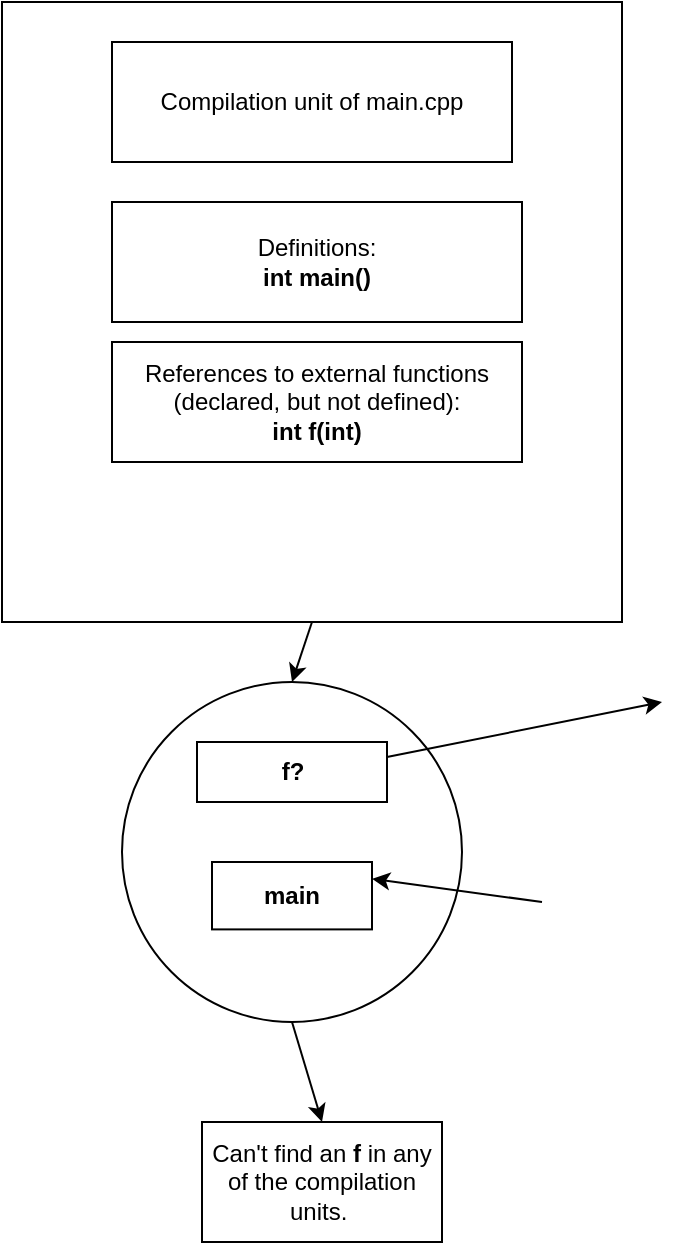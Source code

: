 <mxfile version="21.7.4" type="device">
  <diagram name="Page-1" id="mz0K3IEcQmQy3VDoT_oy">
    <mxGraphModel dx="988" dy="593" grid="1" gridSize="10" guides="1" tooltips="1" connect="1" arrows="1" fold="1" page="1" pageScale="1" pageWidth="850" pageHeight="1100" math="0" shadow="0">
      <root>
        <mxCell id="0" />
        <mxCell id="1" parent="0" />
        <mxCell id="kUE7Anu8ZaF_NScLpF4x-4" value="" style="group" parent="1" vertex="1" connectable="0">
          <mxGeometry x="30" y="10" width="310" height="310" as="geometry" />
        </mxCell>
        <mxCell id="kUE7Anu8ZaF_NScLpF4x-2" value="" style="whiteSpace=wrap;html=1;aspect=fixed;movable=1;resizable=1;rotatable=1;deletable=1;editable=1;locked=0;connectable=1;" parent="kUE7Anu8ZaF_NScLpF4x-4" vertex="1">
          <mxGeometry width="310" height="310" as="geometry" />
        </mxCell>
        <mxCell id="kUE7Anu8ZaF_NScLpF4x-3" value="Compilation unit of main.cpp" style="rounded=0;whiteSpace=wrap;html=1;movable=1;resizable=1;rotatable=1;deletable=1;editable=1;locked=0;connectable=1;" parent="kUE7Anu8ZaF_NScLpF4x-4" vertex="1">
          <mxGeometry x="55" y="20" width="200" height="60" as="geometry" />
        </mxCell>
        <mxCell id="kUE7Anu8ZaF_NScLpF4x-5" value="Definitions:&lt;br&gt;&lt;b&gt;int main()&lt;br&gt;&lt;/b&gt;" style="rounded=0;whiteSpace=wrap;html=1;" parent="kUE7Anu8ZaF_NScLpF4x-4" vertex="1">
          <mxGeometry x="55" y="100" width="205" height="60" as="geometry" />
        </mxCell>
        <mxCell id="kUE7Anu8ZaF_NScLpF4x-6" value="References to external functions (declared, but not defined):&lt;br&gt;&lt;b&gt;int f(int)&lt;/b&gt;" style="rounded=0;whiteSpace=wrap;html=1;" parent="kUE7Anu8ZaF_NScLpF4x-4" vertex="1">
          <mxGeometry x="55" y="170" width="205" height="60" as="geometry" />
        </mxCell>
        <mxCell id="kUE7Anu8ZaF_NScLpF4x-18" value="" style="group" parent="1" vertex="1" connectable="0">
          <mxGeometry x="90" y="343.7" width="263.35" height="176.3" as="geometry" />
        </mxCell>
        <mxCell id="kUE7Anu8ZaF_NScLpF4x-12" value="" style="ellipse;whiteSpace=wrap;html=1;aspect=fixed;" parent="kUE7Anu8ZaF_NScLpF4x-18" vertex="1">
          <mxGeometry y="6.3" width="170" height="170" as="geometry" />
        </mxCell>
        <mxCell id="kUE7Anu8ZaF_NScLpF4x-16" value="&lt;b&gt;f?&lt;br&gt;&lt;/b&gt;" style="rounded=0;whiteSpace=wrap;html=1;" parent="kUE7Anu8ZaF_NScLpF4x-18" vertex="1">
          <mxGeometry x="37.5" y="36.3" width="95" height="30" as="geometry" />
        </mxCell>
        <mxCell id="kUE7Anu8ZaF_NScLpF4x-44" value="&lt;b&gt;main&lt;/b&gt;" style="rounded=0;whiteSpace=wrap;html=1;" parent="kUE7Anu8ZaF_NScLpF4x-18" vertex="1">
          <mxGeometry x="45" y="96.3" width="80" height="33.7" as="geometry" />
        </mxCell>
        <mxCell id="kUE7Anu8ZaF_NScLpF4x-45" value="" style="endArrow=classic;html=1;rounded=0;entryX=1;entryY=0.25;entryDx=0;entryDy=0;" parent="kUE7Anu8ZaF_NScLpF4x-18" target="kUE7Anu8ZaF_NScLpF4x-44" edge="1">
          <mxGeometry width="50" height="50" relative="1" as="geometry">
            <mxPoint x="210" y="116.3" as="sourcePoint" />
            <mxPoint x="190" y="156.3" as="targetPoint" />
          </mxGeometry>
        </mxCell>
        <mxCell id="Eg9tf3B3EHdBYtTlRTTR-1" value="" style="endArrow=classic;html=1;rounded=0;exitX=1;exitY=0.25;exitDx=0;exitDy=0;" parent="kUE7Anu8ZaF_NScLpF4x-18" source="kUE7Anu8ZaF_NScLpF4x-16" edge="1">
          <mxGeometry width="50" height="50" relative="1" as="geometry">
            <mxPoint x="200" y="26.3" as="sourcePoint" />
            <mxPoint x="270" y="16.3" as="targetPoint" />
          </mxGeometry>
        </mxCell>
        <mxCell id="kUE7Anu8ZaF_NScLpF4x-23" value="" style="curved=1;endArrow=classic;html=1;rounded=0;exitX=0.5;exitY=1;exitDx=0;exitDy=0;entryX=0.5;entryY=0;entryDx=0;entryDy=0;" parent="1" source="kUE7Anu8ZaF_NScLpF4x-2" target="kUE7Anu8ZaF_NScLpF4x-12" edge="1">
          <mxGeometry width="50" height="50" relative="1" as="geometry">
            <mxPoint x="390" y="400" as="sourcePoint" />
            <mxPoint x="440" y="350" as="targetPoint" />
            <Array as="points" />
          </mxGeometry>
        </mxCell>
        <mxCell id="kUE7Anu8ZaF_NScLpF4x-30" value="" style="endArrow=classic;html=1;rounded=0;exitX=0.5;exitY=1;exitDx=0;exitDy=0;entryX=0.5;entryY=0;entryDx=0;entryDy=0;" parent="1" source="kUE7Anu8ZaF_NScLpF4x-12" target="Eg9tf3B3EHdBYtTlRTTR-2" edge="1">
          <mxGeometry width="50" height="50" relative="1" as="geometry">
            <mxPoint x="450" y="550" as="sourcePoint" />
            <mxPoint x="296.612" y="546.612" as="targetPoint" />
          </mxGeometry>
        </mxCell>
        <mxCell id="Eg9tf3B3EHdBYtTlRTTR-2" value="Can&#39;t find an &lt;b&gt;f &lt;/b&gt;in any of the compilation units.&amp;nbsp;" style="rounded=0;whiteSpace=wrap;html=1;" parent="1" vertex="1">
          <mxGeometry x="130" y="570" width="120" height="60" as="geometry" />
        </mxCell>
      </root>
    </mxGraphModel>
  </diagram>
</mxfile>
